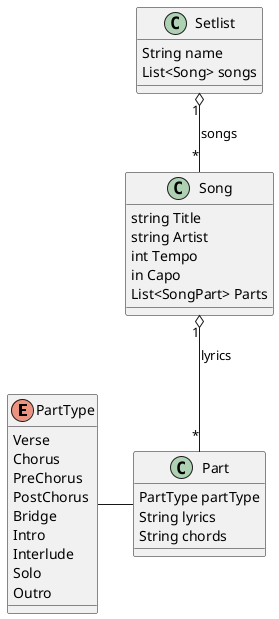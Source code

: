 @startuml

enum PartType {
  Verse
  Chorus
  PreChorus
  PostChorus
  Bridge
  Intro
  Interlude
  Solo
  Outro
}

class Part {
    PartType partType
    String lyrics
    String chords
}

class Song {
    string Title
    string Artist
    int Tempo
    in Capo
    List<SongPart> Parts
}

class Setlist {
    String name
    List<Song> songs
}



Song "1" o-- "*" Part : lyrics
PartType -r-- Part
Setlist "1" o-- "*" Song : songs

@enduml
